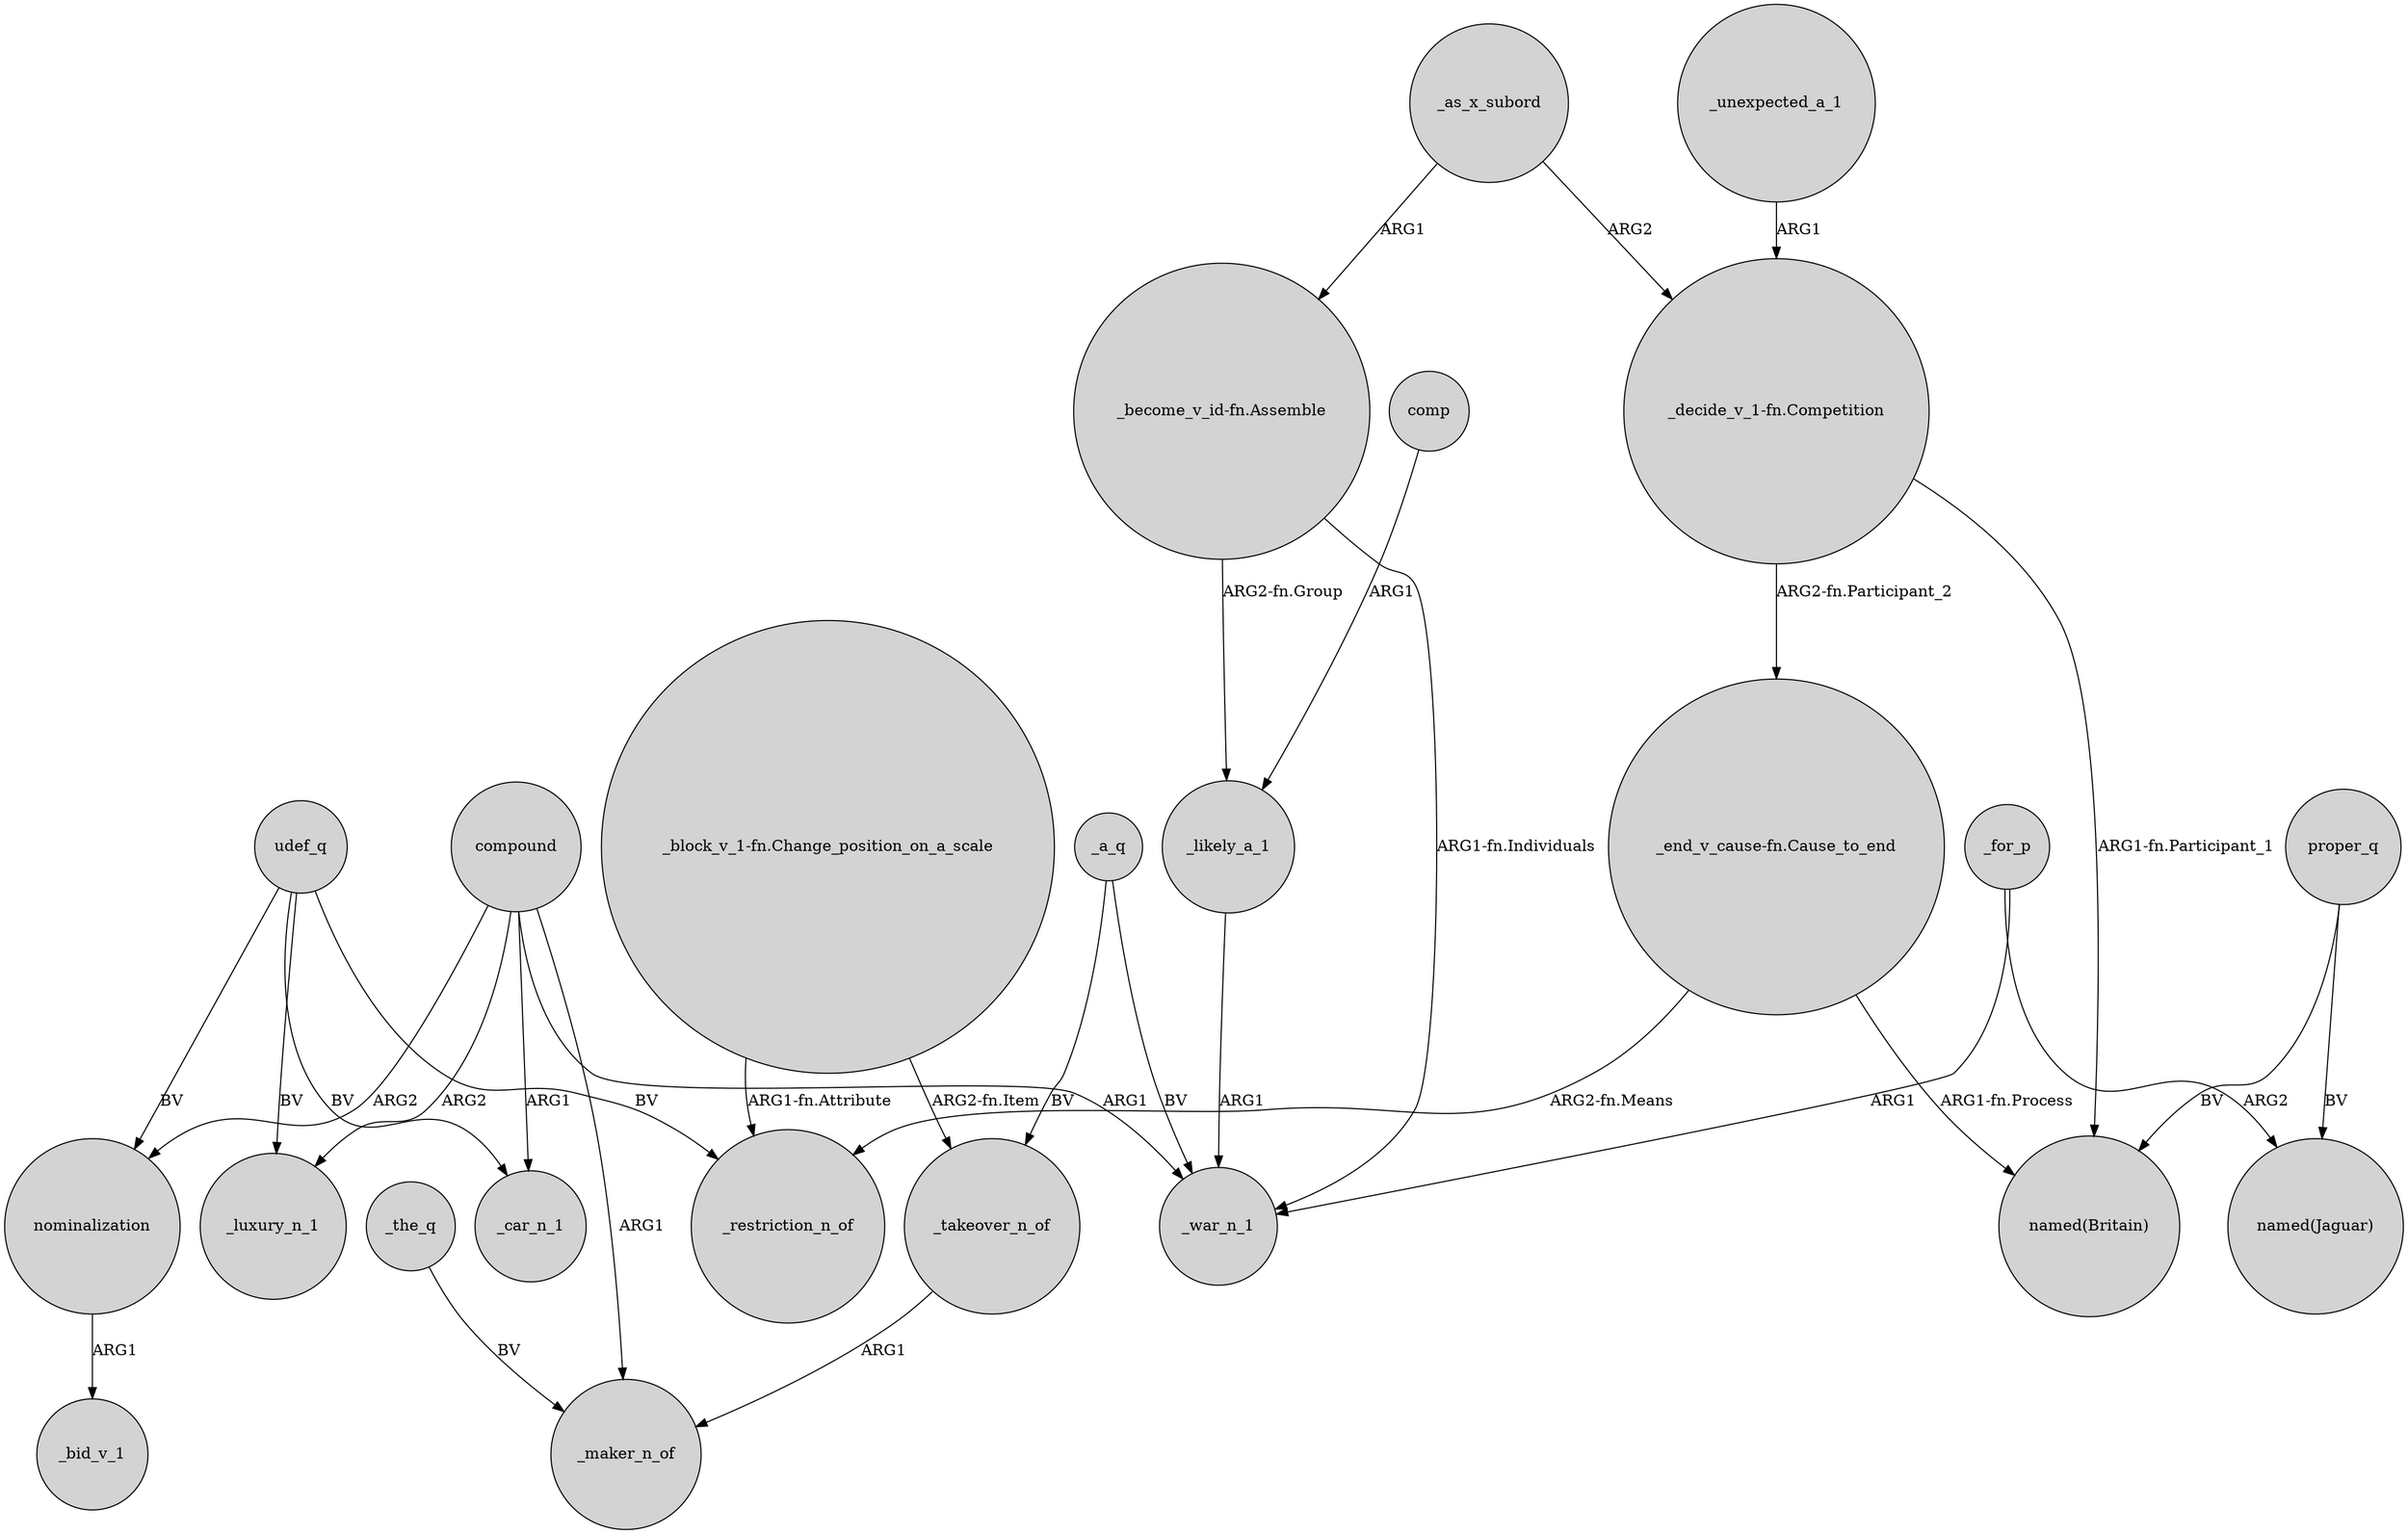 digraph {
	node [shape=circle style=filled]
	nominalization -> _bid_v_1 [label=ARG1]
	compound -> _car_n_1 [label=ARG1]
	compound -> _luxury_n_1 [label=ARG2]
	"_become_v_id-fn.Assemble" -> _likely_a_1 [label="ARG2-fn.Group"]
	_likely_a_1 -> _war_n_1 [label=ARG1]
	"_block_v_1-fn.Change_position_on_a_scale" -> _restriction_n_of [label="ARG1-fn.Attribute"]
	udef_q -> nominalization [label=BV]
	udef_q -> _luxury_n_1 [label=BV]
	udef_q -> _restriction_n_of [label=BV]
	"_decide_v_1-fn.Competition" -> "_end_v_cause-fn.Cause_to_end" [label="ARG2-fn.Participant_2"]
	compound -> nominalization [label=ARG2]
	"_end_v_cause-fn.Cause_to_end" -> _restriction_n_of [label="ARG2-fn.Means"]
	_as_x_subord -> "_become_v_id-fn.Assemble" [label=ARG1]
	comp -> _likely_a_1 [label=ARG1]
	"_block_v_1-fn.Change_position_on_a_scale" -> _takeover_n_of [label="ARG2-fn.Item"]
	proper_q -> "named(Britain)" [label=BV]
	"_end_v_cause-fn.Cause_to_end" -> "named(Britain)" [label="ARG1-fn.Process"]
	_a_q -> _takeover_n_of [label=BV]
	udef_q -> _car_n_1 [label=BV]
	_unexpected_a_1 -> "_decide_v_1-fn.Competition" [label=ARG1]
	proper_q -> "named(Jaguar)" [label=BV]
	_for_p -> "named(Jaguar)" [label=ARG2]
	_a_q -> _war_n_1 [label=BV]
	compound -> _maker_n_of [label=ARG1]
	_takeover_n_of -> _maker_n_of [label=ARG1]
	_the_q -> _maker_n_of [label=BV]
	_for_p -> _war_n_1 [label=ARG1]
	"_decide_v_1-fn.Competition" -> "named(Britain)" [label="ARG1-fn.Participant_1"]
	"_become_v_id-fn.Assemble" -> _war_n_1 [label="ARG1-fn.Individuals"]
	_as_x_subord -> "_decide_v_1-fn.Competition" [label=ARG2]
	compound -> _war_n_1 [label=ARG1]
}

